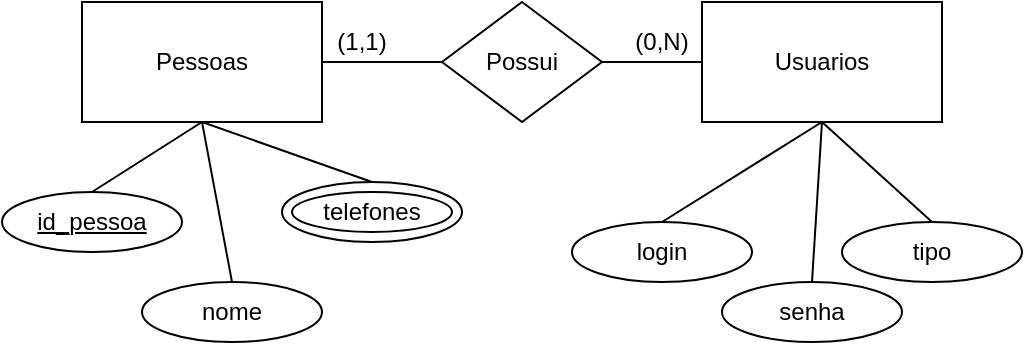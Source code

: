 <mxfile version="13.8.9-1" type="device"><diagram id="wWEWYAj9GRtCoKo_BMlf" name="Page-1"><mxGraphModel dx="526" dy="450" grid="1" gridSize="10" guides="1" tooltips="1" connect="1" arrows="1" fold="1" page="1" pageScale="1" pageWidth="827" pageHeight="1169" math="0" shadow="0"><root><mxCell id="0"/><mxCell id="1" parent="0"/><mxCell id="rlS4511QX4MDiyvNs49z-1" value="Pessoas" style="rounded=0;whiteSpace=wrap;html=1;" parent="1" vertex="1"><mxGeometry x="60" y="150" width="120" height="60" as="geometry"/></mxCell><mxCell id="5efKrakgoIcJJ3D0MhSb-4" style="rounded=0;orthogonalLoop=1;jettySize=auto;html=1;exitX=0.5;exitY=1;exitDx=0;exitDy=0;entryX=0.5;entryY=0;entryDx=0;entryDy=0;endArrow=none;endFill=0;" edge="1" parent="1" source="rlS4511QX4MDiyvNs49z-2" target="5efKrakgoIcJJ3D0MhSb-3"><mxGeometry relative="1" as="geometry"/></mxCell><mxCell id="rlS4511QX4MDiyvNs49z-2" value="Usuarios" style="rounded=0;whiteSpace=wrap;html=1;" parent="1" vertex="1"><mxGeometry x="370" y="150" width="120" height="60" as="geometry"/></mxCell><mxCell id="rlS4511QX4MDiyvNs49z-4" style="edgeStyle=orthogonalEdgeStyle;rounded=0;orthogonalLoop=1;jettySize=auto;html=1;exitX=0;exitY=0.5;exitDx=0;exitDy=0;entryX=1;entryY=0.5;entryDx=0;entryDy=0;endArrow=none;endFill=0;" parent="1" source="rlS4511QX4MDiyvNs49z-3" target="rlS4511QX4MDiyvNs49z-1" edge="1"><mxGeometry relative="1" as="geometry"/></mxCell><mxCell id="rlS4511QX4MDiyvNs49z-5" style="edgeStyle=orthogonalEdgeStyle;rounded=0;orthogonalLoop=1;jettySize=auto;html=1;exitX=1;exitY=0.5;exitDx=0;exitDy=0;entryX=0;entryY=0.5;entryDx=0;entryDy=0;endArrow=none;endFill=0;" parent="1" source="rlS4511QX4MDiyvNs49z-3" target="rlS4511QX4MDiyvNs49z-2" edge="1"><mxGeometry relative="1" as="geometry"/></mxCell><mxCell id="rlS4511QX4MDiyvNs49z-3" value="Possui" style="rhombus;whiteSpace=wrap;html=1;" parent="1" vertex="1"><mxGeometry x="240" y="150" width="80" height="60" as="geometry"/></mxCell><mxCell id="rlS4511QX4MDiyvNs49z-11" style="edgeStyle=none;rounded=0;orthogonalLoop=1;jettySize=auto;html=1;exitX=0.5;exitY=0;exitDx=0;exitDy=0;endArrow=none;endFill=0;" parent="1" source="rlS4511QX4MDiyvNs49z-6" edge="1"><mxGeometry relative="1" as="geometry"><mxPoint x="120" y="210" as="targetPoint"/></mxGeometry></mxCell><mxCell id="rlS4511QX4MDiyvNs49z-6" value="id_pessoa" style="ellipse;whiteSpace=wrap;html=1;fontStyle=4" parent="1" vertex="1"><mxGeometry x="20" y="245" width="90" height="30" as="geometry"/></mxCell><mxCell id="rlS4511QX4MDiyvNs49z-12" style="edgeStyle=none;rounded=0;orthogonalLoop=1;jettySize=auto;html=1;exitX=0.5;exitY=0;exitDx=0;exitDy=0;endArrow=none;endFill=0;" parent="1" source="rlS4511QX4MDiyvNs49z-7" edge="1"><mxGeometry relative="1" as="geometry"><mxPoint x="120" y="210" as="targetPoint"/></mxGeometry></mxCell><mxCell id="rlS4511QX4MDiyvNs49z-7" value="nome" style="ellipse;whiteSpace=wrap;html=1;" parent="1" vertex="1"><mxGeometry x="90" y="290" width="90" height="30" as="geometry"/></mxCell><mxCell id="rlS4511QX4MDiyvNs49z-10" style="rounded=0;orthogonalLoop=1;jettySize=auto;html=1;exitX=0.5;exitY=0;exitDx=0;exitDy=0;entryX=0.5;entryY=1;entryDx=0;entryDy=0;endArrow=none;endFill=0;" parent="1" source="rlS4511QX4MDiyvNs49z-8" target="rlS4511QX4MDiyvNs49z-1" edge="1"><mxGeometry relative="1" as="geometry"/></mxCell><mxCell id="rlS4511QX4MDiyvNs49z-8" value="nome" style="ellipse;whiteSpace=wrap;html=1;" parent="1" vertex="1"><mxGeometry x="160" y="240" width="90" height="30" as="geometry"/></mxCell><mxCell id="rlS4511QX4MDiyvNs49z-9" value="telefones" style="ellipse;whiteSpace=wrap;html=1;" parent="1" vertex="1"><mxGeometry x="165" y="245" width="80" height="20" as="geometry"/></mxCell><mxCell id="rlS4511QX4MDiyvNs49z-15" style="edgeStyle=none;rounded=0;orthogonalLoop=1;jettySize=auto;html=1;exitX=0.5;exitY=0;exitDx=0;exitDy=0;entryX=0.5;entryY=1;entryDx=0;entryDy=0;endArrow=none;endFill=0;" parent="1" source="rlS4511QX4MDiyvNs49z-13" target="rlS4511QX4MDiyvNs49z-2" edge="1"><mxGeometry relative="1" as="geometry"/></mxCell><mxCell id="rlS4511QX4MDiyvNs49z-13" value="login" style="ellipse;whiteSpace=wrap;html=1;" parent="1" vertex="1"><mxGeometry x="305" y="260" width="90" height="30" as="geometry"/></mxCell><mxCell id="rlS4511QX4MDiyvNs49z-16" style="edgeStyle=none;rounded=0;orthogonalLoop=1;jettySize=auto;html=1;exitX=0.5;exitY=0;exitDx=0;exitDy=0;endArrow=none;endFill=0;" parent="1" source="rlS4511QX4MDiyvNs49z-14" edge="1"><mxGeometry relative="1" as="geometry"><mxPoint x="430" y="210" as="targetPoint"/></mxGeometry></mxCell><mxCell id="rlS4511QX4MDiyvNs49z-14" value="senha" style="ellipse;whiteSpace=wrap;html=1;" parent="1" vertex="1"><mxGeometry x="380" y="290" width="90" height="30" as="geometry"/></mxCell><mxCell id="5efKrakgoIcJJ3D0MhSb-1" value="(1,1)" style="text;html=1;strokeColor=none;fillColor=none;align=center;verticalAlign=middle;whiteSpace=wrap;rounded=0;" vertex="1" parent="1"><mxGeometry x="180" y="160" width="40" height="20" as="geometry"/></mxCell><mxCell id="5efKrakgoIcJJ3D0MhSb-2" value="(0,N)" style="text;html=1;strokeColor=none;fillColor=none;align=center;verticalAlign=middle;whiteSpace=wrap;rounded=0;" vertex="1" parent="1"><mxGeometry x="330" y="160" width="40" height="20" as="geometry"/></mxCell><mxCell id="5efKrakgoIcJJ3D0MhSb-3" value="tipo" style="ellipse;whiteSpace=wrap;html=1;" vertex="1" parent="1"><mxGeometry x="440" y="260" width="90" height="30" as="geometry"/></mxCell></root></mxGraphModel></diagram></mxfile>